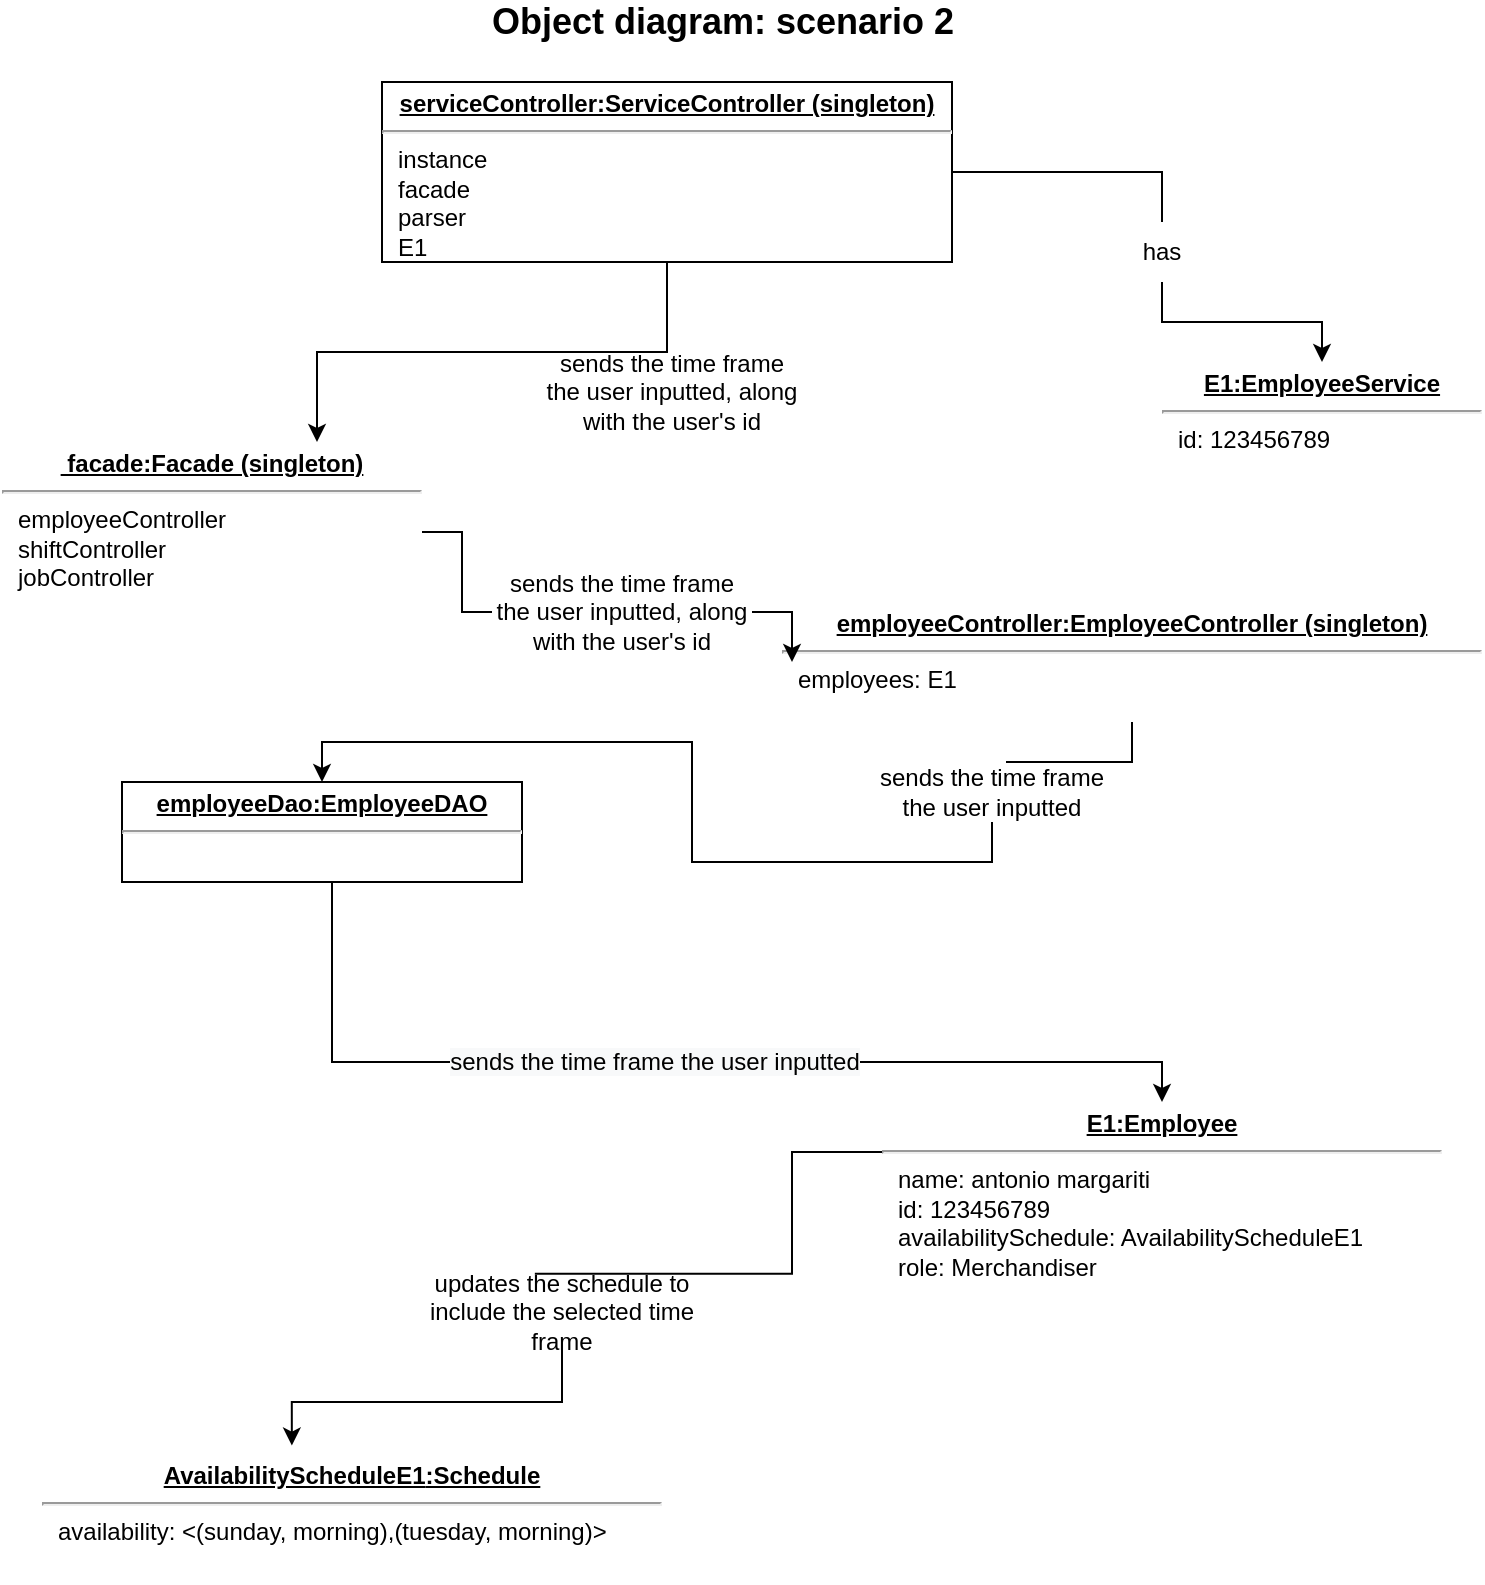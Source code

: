<mxfile version="18.0.6" type="device"><diagram id="WgHa3qdjuL2jMWO8IumJ" name="Page-2"><mxGraphModel dx="1483" dy="916" grid="1" gridSize="10" guides="1" tooltips="1" connect="1" arrows="1" fold="1" page="1" pageScale="1" pageWidth="827" pageHeight="1169" math="0" shadow="0"><root><mxCell id="2Zp1XyUMYMjc8bUqifY2-0"/><mxCell id="2Zp1XyUMYMjc8bUqifY2-1" parent="2Zp1XyUMYMjc8bUqifY2-0"/><mxCell id="xqqFBIz9vKVQi9TrB3z9-0" value="&lt;b&gt;&lt;font style=&quot;font-size: 18px&quot;&gt;Object diagram: scenario 2&lt;/font&gt;&lt;/b&gt;" style="text;html=1;align=center;verticalAlign=middle;resizable=0;points=[];autosize=1;strokeColor=none;" parent="2Zp1XyUMYMjc8bUqifY2-1" vertex="1"><mxGeometry x="285" y="10" width="250" height="20" as="geometry"/></mxCell><mxCell id="N_mXvGKrOISnyQDmSkxq-0" value="&lt;p style=&quot;margin: 0px ; margin-top: 4px ; text-align: center ; text-decoration: underline&quot;&gt;&lt;b&gt;E1:EmployeeService&lt;/b&gt;&lt;/p&gt;&lt;hr&gt;&lt;p style=&quot;margin: 0px ; margin-left: 8px&quot;&gt;&lt;span&gt;id: 123456789&lt;/span&gt;&lt;br&gt;&lt;/p&gt;" style="verticalAlign=top;align=left;overflow=fill;fontSize=12;fontFamily=Helvetica;html=1;strokeColor=#0;" parent="2Zp1XyUMYMjc8bUqifY2-1" vertex="1"><mxGeometry x="630" y="190" width="160" height="70" as="geometry"/></mxCell><mxCell id="oichZcLvwvAHB4V_VZEC-0" value="&lt;p style=&quot;margin: 0px ; margin-top: 4px ; text-align: center ; text-decoration: underline&quot;&gt;&lt;b&gt;employeeController:EmployeeController (singleton)&lt;/b&gt;&lt;/p&gt;&lt;hr&gt;&lt;p style=&quot;margin: 0px ; margin-left: 8px&quot;&gt;employees: E1&lt;/p&gt;" style="verticalAlign=top;align=left;overflow=fill;fontSize=12;fontFamily=Helvetica;html=1;strokeColor=#0;" parent="2Zp1XyUMYMjc8bUqifY2-1" vertex="1"><mxGeometry x="440" y="310" width="350" height="60" as="geometry"/></mxCell><mxCell id="Ks4CGGz7Yy1QaYjERGwx-10" style="edgeStyle=orthogonalEdgeStyle;rounded=0;orthogonalLoop=1;jettySize=auto;html=1;entryX=0.403;entryY=-0.137;entryDx=0;entryDy=0;entryPerimeter=0;startArrow=none;" parent="2Zp1XyUMYMjc8bUqifY2-1" source="Ks4CGGz7Yy1QaYjERGwx-11" target="U6Du9cveV1pqKfIcdUnc-0" edge="1"><mxGeometry relative="1" as="geometry"/></mxCell><mxCell id="oichZcLvwvAHB4V_VZEC-2" value="&lt;p style=&quot;margin: 0px ; margin-top: 4px ; text-align: center ; text-decoration: underline&quot;&gt;&lt;b&gt;E1:Employee&lt;/b&gt;&lt;/p&gt;&lt;hr&gt;&lt;p style=&quot;margin: 0px ; margin-left: 8px&quot;&gt;name: antonio margariti&lt;/p&gt;&lt;p style=&quot;margin: 0px ; margin-left: 8px&quot;&gt;id: 123456789&lt;/p&gt;&lt;p style=&quot;margin: 0px ; margin-left: 8px&quot;&gt;availabilitySchedule: AvailabilityScheduleE1&lt;br&gt;&lt;/p&gt;&lt;p style=&quot;margin: 0px ; margin-left: 8px&quot;&gt;role: Merchandiser&amp;nbsp;&lt;/p&gt;&lt;p style=&quot;margin: 0px 0px 0px 8px&quot;&gt;&lt;br&gt;&lt;/p&gt;&lt;p style=&quot;margin: 0px 0px 0px 8px&quot;&gt;&lt;br&gt;&lt;/p&gt;&lt;p style=&quot;margin: 0px ; margin-left: 8px&quot;&gt;&amp;nbsp;&lt;/p&gt;&lt;p style=&quot;margin: 0px ; margin-left: 8px&quot;&gt;&lt;br&gt;&lt;/p&gt;" style="verticalAlign=top;align=left;overflow=fill;fontSize=12;fontFamily=Helvetica;html=1;strokeColor=#0;" parent="2Zp1XyUMYMjc8bUqifY2-1" vertex="1"><mxGeometry x="490" y="560" width="280" height="100" as="geometry"/></mxCell><mxCell id="U6Du9cveV1pqKfIcdUnc-0" value="&lt;div style=&quot;text-align: center&quot;&gt;&lt;u&gt;&lt;b&gt;AvailabilityScheduleE1&lt;span style=&quot;text-align: center&quot;&gt;:Schedule&lt;/span&gt;&lt;/b&gt;&lt;/u&gt;&lt;/div&gt;&lt;hr&gt;&lt;p style=&quot;margin: 0px ; margin-left: 8px&quot;&gt;availability: &amp;lt;(sunday, morning),(tuesday, morning)&amp;gt;&lt;/p&gt;" style="verticalAlign=top;align=left;overflow=fill;fontSize=12;fontFamily=Helvetica;html=1;strokeColor=#0;" parent="2Zp1XyUMYMjc8bUqifY2-1" vertex="1"><mxGeometry x="70" y="740" width="310" height="60" as="geometry"/></mxCell><mxCell id="Ks4CGGz7Yy1QaYjERGwx-2" style="edgeStyle=orthogonalEdgeStyle;rounded=0;orthogonalLoop=1;jettySize=auto;html=1;entryX=0.5;entryY=0;entryDx=0;entryDy=0;startArrow=none;" parent="2Zp1XyUMYMjc8bUqifY2-1" source="Ks4CGGz7Yy1QaYjERGwx-3" target="N_mXvGKrOISnyQDmSkxq-0" edge="1"><mxGeometry relative="1" as="geometry"/></mxCell><mxCell id="WSq9bNpNWpWk8TNCr7SE-0" style="edgeStyle=orthogonalEdgeStyle;rounded=0;orthogonalLoop=1;jettySize=auto;html=1;exitX=0.5;exitY=1;exitDx=0;exitDy=0;entryX=0.75;entryY=0;entryDx=0;entryDy=0;" parent="2Zp1XyUMYMjc8bUqifY2-1" source="Ks4CGGz7Yy1QaYjERGwx-0" target="Ks4CGGz7Yy1QaYjERGwx-1" edge="1"><mxGeometry relative="1" as="geometry"/></mxCell><mxCell id="Ks4CGGz7Yy1QaYjERGwx-0" value="&lt;p style=&quot;margin: 0px ; margin-top: 4px ; text-align: center ; text-decoration: underline&quot;&gt;&lt;b&gt;serviceController:ServiceController (singleton)&lt;/b&gt;&lt;/p&gt;&lt;hr&gt;&lt;p style=&quot;margin: 0px ; margin-left: 8px&quot;&gt;instance&lt;/p&gt;&lt;p style=&quot;margin: 0px ; margin-left: 8px&quot;&gt;facade&lt;/p&gt;&lt;p style=&quot;margin: 0px ; margin-left: 8px&quot;&gt;parser&lt;/p&gt;&lt;p style=&quot;margin: 0px ; margin-left: 8px&quot;&gt;E1&lt;/p&gt;" style="verticalAlign=top;align=left;overflow=fill;fontSize=12;fontFamily=Helvetica;html=1;" parent="2Zp1XyUMYMjc8bUqifY2-1" vertex="1"><mxGeometry x="240" y="50" width="285" height="90" as="geometry"/></mxCell><mxCell id="Ks4CGGz7Yy1QaYjERGwx-6" value="" style="edgeStyle=orthogonalEdgeStyle;rounded=0;orthogonalLoop=1;jettySize=auto;html=1;startArrow=none;" parent="2Zp1XyUMYMjc8bUqifY2-1" source="Ks4CGGz7Yy1QaYjERGwx-9" target="oichZcLvwvAHB4V_VZEC-0" edge="1"><mxGeometry relative="1" as="geometry"/></mxCell><mxCell id="Ks4CGGz7Yy1QaYjERGwx-1" value="&lt;p style=&quot;margin: 0px ; margin-top: 4px ; text-align: center ; text-decoration: underline&quot;&gt;&lt;b&gt;&amp;nbsp;facade:Facade (singleton)&lt;/b&gt;&lt;/p&gt;&lt;hr&gt;&lt;p style=&quot;margin: 0px ; margin-left: 8px&quot;&gt;employeeController&lt;/p&gt;&lt;p style=&quot;margin: 0px ; margin-left: 8px&quot;&gt;shiftController&lt;/p&gt;&lt;p style=&quot;margin: 0px ; margin-left: 8px&quot;&gt;jobController&lt;/p&gt;" style="verticalAlign=top;align=left;overflow=fill;fontSize=12;fontFamily=Helvetica;html=1;strokeColor=#0;" parent="2Zp1XyUMYMjc8bUqifY2-1" vertex="1"><mxGeometry x="50" y="230" width="210" height="90" as="geometry"/></mxCell><mxCell id="Ks4CGGz7Yy1QaYjERGwx-11" value="updates the schedule to include the selected time frame" style="text;html=1;strokeColor=none;fillColor=none;align=center;verticalAlign=middle;whiteSpace=wrap;rounded=0;" parent="2Zp1XyUMYMjc8bUqifY2-1" vertex="1"><mxGeometry x="260" y="650" width="140" height="30" as="geometry"/></mxCell><mxCell id="Ks4CGGz7Yy1QaYjERGwx-12" value="" style="edgeStyle=orthogonalEdgeStyle;rounded=0;orthogonalLoop=1;jettySize=auto;html=1;entryX=0.403;entryY=-0.137;entryDx=0;entryDy=0;entryPerimeter=0;endArrow=none;exitX=0;exitY=0.25;exitDx=0;exitDy=0;" parent="2Zp1XyUMYMjc8bUqifY2-1" source="oichZcLvwvAHB4V_VZEC-2" target="Ks4CGGz7Yy1QaYjERGwx-11" edge="1"><mxGeometry relative="1" as="geometry"><mxPoint x="580" y="680" as="sourcePoint"/><mxPoint x="254.93" y="721.78" as="targetPoint"/></mxGeometry></mxCell><mxCell id="ightqj8bvNbN1v9K2mU0-1" style="edgeStyle=orthogonalEdgeStyle;rounded=0;orthogonalLoop=1;jettySize=auto;html=1;exitX=0.5;exitY=1;exitDx=0;exitDy=0;entryX=0.5;entryY=0;entryDx=0;entryDy=0;" parent="2Zp1XyUMYMjc8bUqifY2-1" source="Ks4CGGz7Yy1QaYjERGwx-7" target="ightqj8bvNbN1v9K2mU0-0" edge="1"><mxGeometry relative="1" as="geometry"/></mxCell><mxCell id="Ks4CGGz7Yy1QaYjERGwx-7" value="sends the time frame the user inputted" style="text;html=1;strokeColor=none;fillColor=none;align=center;verticalAlign=middle;whiteSpace=wrap;rounded=0;" parent="2Zp1XyUMYMjc8bUqifY2-1" vertex="1"><mxGeometry x="480" y="390" width="130" height="30" as="geometry"/></mxCell><mxCell id="Ks4CGGz7Yy1QaYjERGwx-13" value="" style="edgeStyle=orthogonalEdgeStyle;rounded=0;orthogonalLoop=1;jettySize=auto;html=1;entryX=0.554;entryY=-0.022;entryDx=0;entryDy=0;entryPerimeter=0;endArrow=none;" parent="2Zp1XyUMYMjc8bUqifY2-1" source="oichZcLvwvAHB4V_VZEC-0" target="Ks4CGGz7Yy1QaYjERGwx-7" edge="1"><mxGeometry relative="1" as="geometry"><mxPoint x="400" y="510" as="sourcePoint"/><mxPoint x="595.12" y="577.8" as="targetPoint"/></mxGeometry></mxCell><mxCell id="Ks4CGGz7Yy1QaYjERGwx-9" value="sends the time frame the user inputted, along with the user's id" style="text;html=1;strokeColor=none;fillColor=none;align=center;verticalAlign=middle;whiteSpace=wrap;rounded=0;" parent="2Zp1XyUMYMjc8bUqifY2-1" vertex="1"><mxGeometry x="295" y="300" width="130" height="30" as="geometry"/></mxCell><mxCell id="Ks4CGGz7Yy1QaYjERGwx-14" value="" style="edgeStyle=orthogonalEdgeStyle;rounded=0;orthogonalLoop=1;jettySize=auto;html=1;endArrow=none;" parent="2Zp1XyUMYMjc8bUqifY2-1" source="Ks4CGGz7Yy1QaYjERGwx-1" target="Ks4CGGz7Yy1QaYjERGwx-9" edge="1"><mxGeometry relative="1" as="geometry"><mxPoint x="410" y="370" as="sourcePoint"/><mxPoint x="400" y="450" as="targetPoint"/></mxGeometry></mxCell><mxCell id="Ks4CGGz7Yy1QaYjERGwx-5" value="sends the time frame the user inputted, along with the user's id" style="text;html=1;strokeColor=none;fillColor=none;align=center;verticalAlign=middle;whiteSpace=wrap;rounded=0;" parent="2Zp1XyUMYMjc8bUqifY2-1" vertex="1"><mxGeometry x="320" y="190" width="130" height="30" as="geometry"/></mxCell><mxCell id="Ks4CGGz7Yy1QaYjERGwx-3" value="has" style="text;html=1;strokeColor=none;fillColor=none;align=center;verticalAlign=middle;whiteSpace=wrap;rounded=0;" parent="2Zp1XyUMYMjc8bUqifY2-1" vertex="1"><mxGeometry x="600" y="120" width="60" height="30" as="geometry"/></mxCell><mxCell id="Ks4CGGz7Yy1QaYjERGwx-16" value="" style="edgeStyle=orthogonalEdgeStyle;rounded=0;orthogonalLoop=1;jettySize=auto;html=1;entryX=0.5;entryY=0;entryDx=0;entryDy=0;endArrow=none;" parent="2Zp1XyUMYMjc8bUqifY2-1" source="Ks4CGGz7Yy1QaYjERGwx-0" target="Ks4CGGz7Yy1QaYjERGwx-3" edge="1"><mxGeometry relative="1" as="geometry"><mxPoint x="525" y="95" as="sourcePoint"/><mxPoint x="710" y="190" as="targetPoint"/></mxGeometry></mxCell><mxCell id="ightqj8bvNbN1v9K2mU0-2" style="edgeStyle=orthogonalEdgeStyle;rounded=0;orthogonalLoop=1;jettySize=auto;html=1;exitX=0.5;exitY=1;exitDx=0;exitDy=0;entryX=0.5;entryY=0;entryDx=0;entryDy=0;" parent="2Zp1XyUMYMjc8bUqifY2-1" source="ightqj8bvNbN1v9K2mU0-0" target="oichZcLvwvAHB4V_VZEC-2" edge="1"><mxGeometry relative="1" as="geometry"><mxPoint x="310" y="530" as="targetPoint"/><Array as="points"><mxPoint x="215" y="540"/><mxPoint x="630" y="540"/></Array></mxGeometry></mxCell><mxCell id="ightqj8bvNbN1v9K2mU0-3" value="&lt;span style=&quot;font-size: 12px; background-color: rgb(248, 249, 250);&quot;&gt;sends the time frame the user inputted&lt;/span&gt;" style="edgeLabel;html=1;align=center;verticalAlign=middle;resizable=0;points=[];" parent="ightqj8bvNbN1v9K2mU0-2" vertex="1" connectable="0"><mxGeometry x="-0.052" y="-1" relative="1" as="geometry"><mxPoint x="5" y="-1" as="offset"/></mxGeometry></mxCell><mxCell id="ightqj8bvNbN1v9K2mU0-0" value="&lt;p style=&quot;margin:0px;margin-top:4px;text-align:center;text-decoration:underline;&quot;&gt;&lt;b&gt;employeeDao:EmployeeDAO&lt;/b&gt;&lt;/p&gt;&lt;hr&gt;&lt;p style=&quot;margin:0px;margin-left:8px;&quot;&gt;&lt;br&gt;&lt;/p&gt;" style="verticalAlign=top;align=left;overflow=fill;fontSize=12;fontFamily=Helvetica;html=1;" parent="2Zp1XyUMYMjc8bUqifY2-1" vertex="1"><mxGeometry x="110" y="400" width="200" height="50" as="geometry"/></mxCell></root></mxGraphModel></diagram></mxfile>
